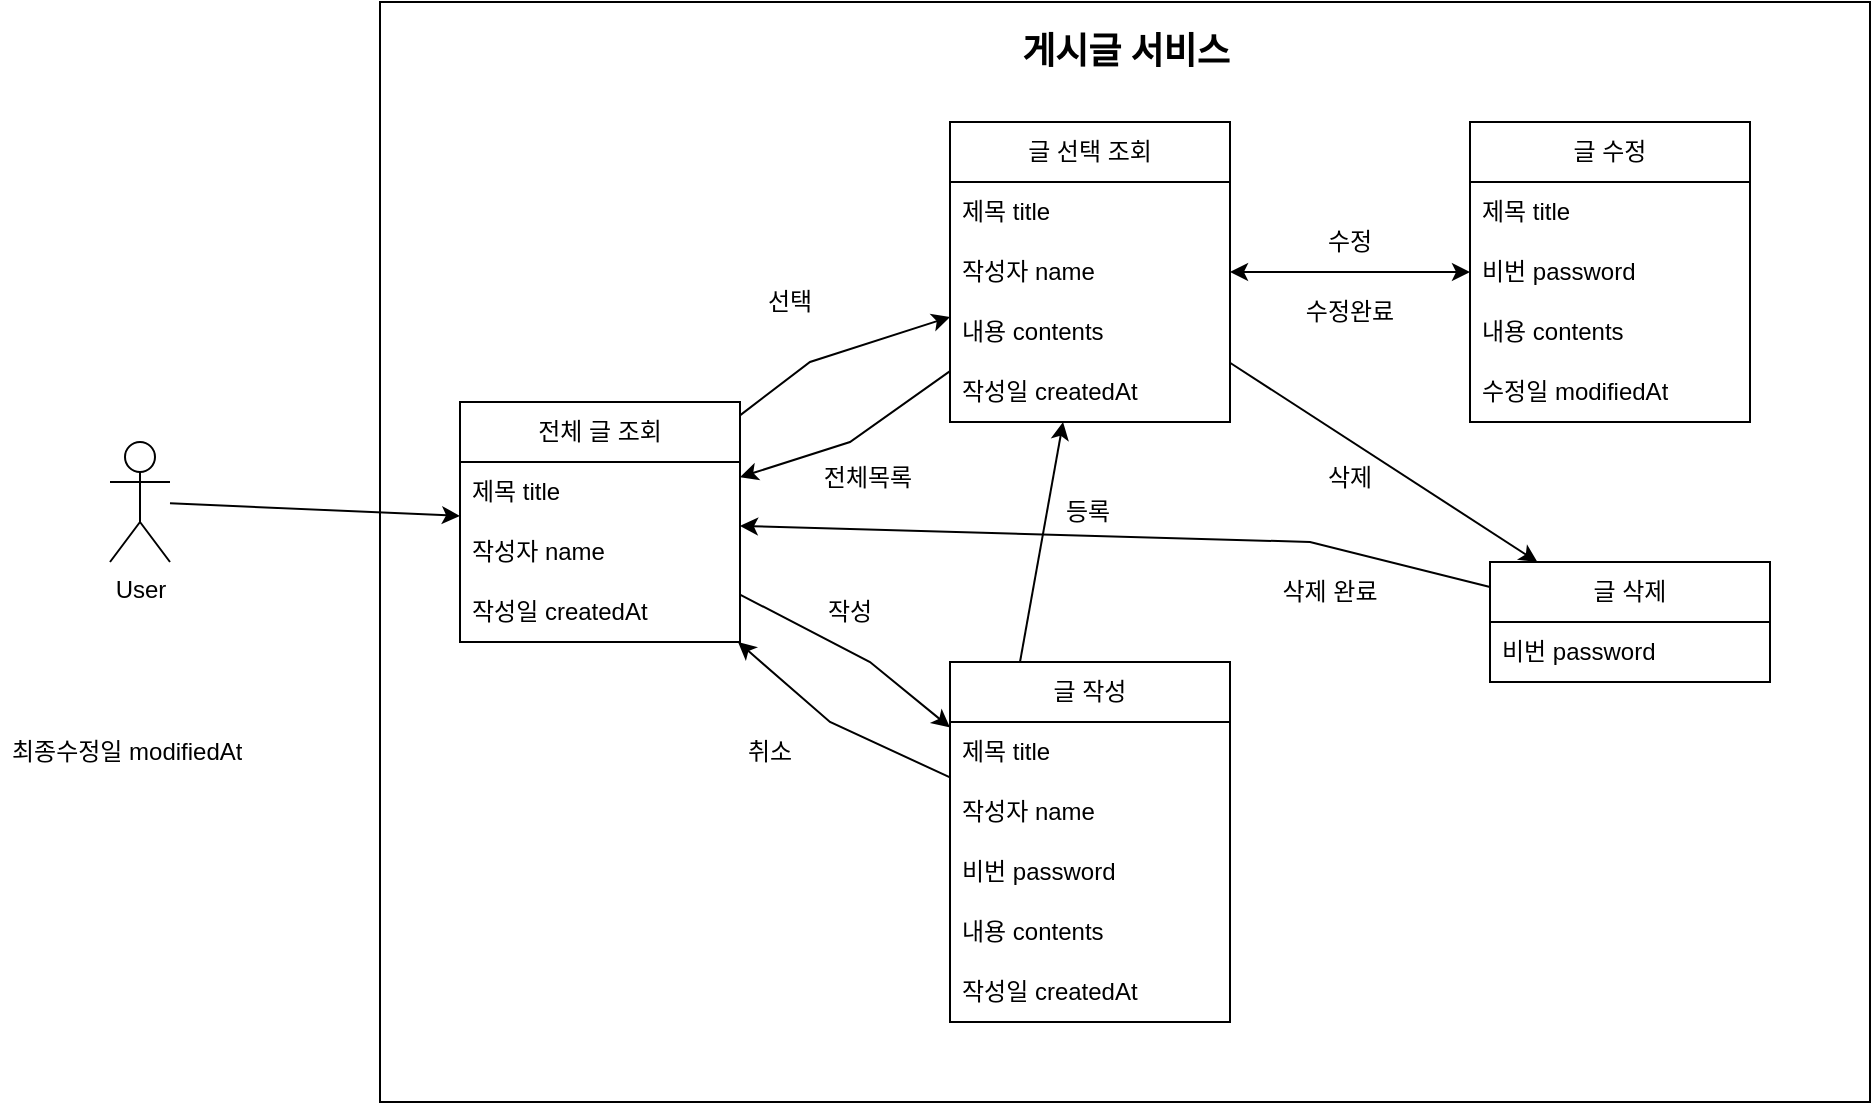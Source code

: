<mxfile version="22.0.8" type="github">
  <diagram name="페이지-1" id="_MqOBc1T33jrnYwqbLqr">
    <mxGraphModel dx="2261" dy="758" grid="1" gridSize="10" guides="1" tooltips="1" connect="1" arrows="1" fold="1" page="1" pageScale="1" pageWidth="827" pageHeight="1169" math="0" shadow="0">
      <root>
        <mxCell id="0" />
        <mxCell id="1" parent="0" />
        <mxCell id="qfqgAnz6_im0zXcbRkbM-11" value="" style="rounded=0;whiteSpace=wrap;html=1;" vertex="1" parent="1">
          <mxGeometry x="45" y="110" width="745" height="550" as="geometry" />
        </mxCell>
        <mxCell id="qfqgAnz6_im0zXcbRkbM-1" value="User" style="shape=umlActor;verticalLabelPosition=bottom;verticalAlign=top;html=1;outlineConnect=0;" vertex="1" parent="1">
          <mxGeometry x="-90" y="330" width="30" height="60" as="geometry" />
        </mxCell>
        <mxCell id="qfqgAnz6_im0zXcbRkbM-3" value="&lt;h2&gt;&lt;font face=&quot;Tahoma&quot;&gt;게시글 서비스&lt;/font&gt;&lt;/h2&gt;" style="text;html=1;strokeColor=none;fillColor=none;align=center;verticalAlign=middle;whiteSpace=wrap;rounded=0;" vertex="1" parent="1">
          <mxGeometry x="323.5" y="120" width="188" height="30" as="geometry" />
        </mxCell>
        <mxCell id="qfqgAnz6_im0zXcbRkbM-4" value="글 작성" style="swimlane;fontStyle=0;childLayout=stackLayout;horizontal=1;startSize=30;horizontalStack=0;resizeParent=1;resizeParentMax=0;resizeLast=0;collapsible=1;marginBottom=0;whiteSpace=wrap;html=1;fontFamily=Helvetica;" vertex="1" parent="1">
          <mxGeometry x="330" y="440" width="140" height="180" as="geometry">
            <mxRectangle x="220" y="200" width="120" height="30" as="alternateBounds" />
          </mxGeometry>
        </mxCell>
        <mxCell id="qfqgAnz6_im0zXcbRkbM-5" value="제목 title" style="text;strokeColor=none;fillColor=none;align=left;verticalAlign=middle;spacingLeft=4;spacingRight=4;overflow=hidden;points=[[0,0.5],[1,0.5]];portConstraint=eastwest;rotatable=0;whiteSpace=wrap;html=1;fontFamily=Helvetica;" vertex="1" parent="qfqgAnz6_im0zXcbRkbM-4">
          <mxGeometry y="30" width="140" height="30" as="geometry" />
        </mxCell>
        <mxCell id="qfqgAnz6_im0zXcbRkbM-6" value="작성자 name" style="text;strokeColor=none;fillColor=none;align=left;verticalAlign=middle;spacingLeft=4;spacingRight=4;overflow=hidden;points=[[0,0.5],[1,0.5]];portConstraint=eastwest;rotatable=0;whiteSpace=wrap;html=1;" vertex="1" parent="qfqgAnz6_im0zXcbRkbM-4">
          <mxGeometry y="60" width="140" height="30" as="geometry" />
        </mxCell>
        <mxCell id="qfqgAnz6_im0zXcbRkbM-10" value="비번 password" style="text;strokeColor=none;fillColor=none;align=left;verticalAlign=middle;spacingLeft=4;spacingRight=4;overflow=hidden;points=[[0,0.5],[1,0.5]];portConstraint=eastwest;rotatable=0;whiteSpace=wrap;html=1;" vertex="1" parent="qfqgAnz6_im0zXcbRkbM-4">
          <mxGeometry y="90" width="140" height="30" as="geometry" />
        </mxCell>
        <mxCell id="qfqgAnz6_im0zXcbRkbM-7" value="내용 contents" style="text;strokeColor=none;fillColor=none;align=left;verticalAlign=middle;spacingLeft=4;spacingRight=4;overflow=hidden;points=[[0,0.5],[1,0.5]];portConstraint=eastwest;rotatable=0;whiteSpace=wrap;html=1;" vertex="1" parent="qfqgAnz6_im0zXcbRkbM-4">
          <mxGeometry y="120" width="140" height="30" as="geometry" />
        </mxCell>
        <mxCell id="qfqgAnz6_im0zXcbRkbM-8" value="작성일 createdAt" style="text;strokeColor=none;fillColor=none;align=left;verticalAlign=middle;spacingLeft=4;spacingRight=4;overflow=hidden;points=[[0,0.5],[1,0.5]];portConstraint=eastwest;rotatable=0;whiteSpace=wrap;html=1;" vertex="1" parent="qfqgAnz6_im0zXcbRkbM-4">
          <mxGeometry y="150" width="140" height="30" as="geometry" />
        </mxCell>
        <mxCell id="qfqgAnz6_im0zXcbRkbM-9" value="최종수정일 modifiedAt" style="text;strokeColor=none;fillColor=none;align=left;verticalAlign=middle;spacingLeft=4;spacingRight=4;overflow=hidden;points=[[0,0.5],[1,0.5]];portConstraint=eastwest;rotatable=0;whiteSpace=wrap;html=1;" vertex="1" parent="1">
          <mxGeometry x="-145" y="470" width="140" height="30" as="geometry" />
        </mxCell>
        <mxCell id="qfqgAnz6_im0zXcbRkbM-12" value="" style="endArrow=classic;html=1;rounded=0;" edge="1" parent="1" source="qfqgAnz6_im0zXcbRkbM-1" target="qfqgAnz6_im0zXcbRkbM-13">
          <mxGeometry width="50" height="50" relative="1" as="geometry">
            <mxPoint x="295" y="390" as="sourcePoint" />
            <mxPoint x="345" y="340" as="targetPoint" />
          </mxGeometry>
        </mxCell>
        <mxCell id="qfqgAnz6_im0zXcbRkbM-13" value="전체 글 조회" style="swimlane;fontStyle=0;childLayout=stackLayout;horizontal=1;startSize=30;horizontalStack=0;resizeParent=1;resizeParentMax=0;resizeLast=0;collapsible=1;marginBottom=0;whiteSpace=wrap;html=1;fontFamily=Helvetica;" vertex="1" parent="1">
          <mxGeometry x="85" y="310" width="140" height="120" as="geometry">
            <mxRectangle x="220" y="200" width="120" height="30" as="alternateBounds" />
          </mxGeometry>
        </mxCell>
        <mxCell id="qfqgAnz6_im0zXcbRkbM-14" value="제목 title" style="text;strokeColor=none;fillColor=none;align=left;verticalAlign=middle;spacingLeft=4;spacingRight=4;overflow=hidden;points=[[0,0.5],[1,0.5]];portConstraint=eastwest;rotatable=0;whiteSpace=wrap;html=1;fontFamily=Helvetica;" vertex="1" parent="qfqgAnz6_im0zXcbRkbM-13">
          <mxGeometry y="30" width="140" height="30" as="geometry" />
        </mxCell>
        <mxCell id="qfqgAnz6_im0zXcbRkbM-15" value="작성자 name" style="text;strokeColor=none;fillColor=none;align=left;verticalAlign=middle;spacingLeft=4;spacingRight=4;overflow=hidden;points=[[0,0.5],[1,0.5]];portConstraint=eastwest;rotatable=0;whiteSpace=wrap;html=1;" vertex="1" parent="qfqgAnz6_im0zXcbRkbM-13">
          <mxGeometry y="60" width="140" height="30" as="geometry" />
        </mxCell>
        <mxCell id="qfqgAnz6_im0zXcbRkbM-18" value="작성일 createdAt" style="text;strokeColor=none;fillColor=none;align=left;verticalAlign=middle;spacingLeft=4;spacingRight=4;overflow=hidden;points=[[0,0.5],[1,0.5]];portConstraint=eastwest;rotatable=0;whiteSpace=wrap;html=1;" vertex="1" parent="qfqgAnz6_im0zXcbRkbM-13">
          <mxGeometry y="90" width="140" height="30" as="geometry" />
        </mxCell>
        <mxCell id="qfqgAnz6_im0zXcbRkbM-25" value="글 수정" style="swimlane;fontStyle=0;childLayout=stackLayout;horizontal=1;startSize=30;horizontalStack=0;resizeParent=1;resizeParentMax=0;resizeLast=0;collapsible=1;marginBottom=0;whiteSpace=wrap;html=1;fontFamily=Helvetica;" vertex="1" parent="1">
          <mxGeometry x="590" y="170" width="140" height="150" as="geometry">
            <mxRectangle x="220" y="200" width="120" height="30" as="alternateBounds" />
          </mxGeometry>
        </mxCell>
        <mxCell id="qfqgAnz6_im0zXcbRkbM-26" value="제목 title" style="text;strokeColor=none;fillColor=none;align=left;verticalAlign=middle;spacingLeft=4;spacingRight=4;overflow=hidden;points=[[0,0.5],[1,0.5]];portConstraint=eastwest;rotatable=0;whiteSpace=wrap;html=1;fontFamily=Helvetica;" vertex="1" parent="qfqgAnz6_im0zXcbRkbM-25">
          <mxGeometry y="30" width="140" height="30" as="geometry" />
        </mxCell>
        <mxCell id="qfqgAnz6_im0zXcbRkbM-28" value="비번 password" style="text;strokeColor=none;fillColor=none;align=left;verticalAlign=middle;spacingLeft=4;spacingRight=4;overflow=hidden;points=[[0,0.5],[1,0.5]];portConstraint=eastwest;rotatable=0;whiteSpace=wrap;html=1;" vertex="1" parent="qfqgAnz6_im0zXcbRkbM-25">
          <mxGeometry y="60" width="140" height="30" as="geometry" />
        </mxCell>
        <mxCell id="qfqgAnz6_im0zXcbRkbM-29" value="내용 contents" style="text;strokeColor=none;fillColor=none;align=left;verticalAlign=middle;spacingLeft=4;spacingRight=4;overflow=hidden;points=[[0,0.5],[1,0.5]];portConstraint=eastwest;rotatable=0;whiteSpace=wrap;html=1;" vertex="1" parent="qfqgAnz6_im0zXcbRkbM-25">
          <mxGeometry y="90" width="140" height="30" as="geometry" />
        </mxCell>
        <mxCell id="qfqgAnz6_im0zXcbRkbM-30" value="수정일 modifiedAt" style="text;strokeColor=none;fillColor=none;align=left;verticalAlign=middle;spacingLeft=4;spacingRight=4;overflow=hidden;points=[[0,0.5],[1,0.5]];portConstraint=eastwest;rotatable=0;whiteSpace=wrap;html=1;" vertex="1" parent="qfqgAnz6_im0zXcbRkbM-25">
          <mxGeometry y="120" width="140" height="30" as="geometry" />
        </mxCell>
        <mxCell id="qfqgAnz6_im0zXcbRkbM-31" value="글 삭제" style="swimlane;fontStyle=0;childLayout=stackLayout;horizontal=1;startSize=30;horizontalStack=0;resizeParent=1;resizeParentMax=0;resizeLast=0;collapsible=1;marginBottom=0;whiteSpace=wrap;html=1;fontFamily=Helvetica;" vertex="1" parent="1">
          <mxGeometry x="600" y="390" width="140" height="60" as="geometry">
            <mxRectangle x="220" y="200" width="120" height="30" as="alternateBounds" />
          </mxGeometry>
        </mxCell>
        <mxCell id="qfqgAnz6_im0zXcbRkbM-34" value="비번 password" style="text;strokeColor=none;fillColor=none;align=left;verticalAlign=middle;spacingLeft=4;spacingRight=4;overflow=hidden;points=[[0,0.5],[1,0.5]];portConstraint=eastwest;rotatable=0;whiteSpace=wrap;html=1;" vertex="1" parent="qfqgAnz6_im0zXcbRkbM-31">
          <mxGeometry y="30" width="140" height="30" as="geometry" />
        </mxCell>
        <mxCell id="qfqgAnz6_im0zXcbRkbM-19" value="글 선택 조회" style="swimlane;fontStyle=0;childLayout=stackLayout;horizontal=1;startSize=30;horizontalStack=0;resizeParent=1;resizeParentMax=0;resizeLast=0;collapsible=1;marginBottom=0;whiteSpace=wrap;html=1;fontFamily=Helvetica;" vertex="1" parent="1">
          <mxGeometry x="330" y="170" width="140" height="150" as="geometry">
            <mxRectangle x="220" y="200" width="120" height="30" as="alternateBounds" />
          </mxGeometry>
        </mxCell>
        <mxCell id="qfqgAnz6_im0zXcbRkbM-20" value="제목 title" style="text;strokeColor=none;fillColor=none;align=left;verticalAlign=middle;spacingLeft=4;spacingRight=4;overflow=hidden;points=[[0,0.5],[1,0.5]];portConstraint=eastwest;rotatable=0;whiteSpace=wrap;html=1;fontFamily=Helvetica;" vertex="1" parent="qfqgAnz6_im0zXcbRkbM-19">
          <mxGeometry y="30" width="140" height="30" as="geometry" />
        </mxCell>
        <mxCell id="qfqgAnz6_im0zXcbRkbM-21" value="작성자 name" style="text;strokeColor=none;fillColor=none;align=left;verticalAlign=middle;spacingLeft=4;spacingRight=4;overflow=hidden;points=[[0,0.5],[1,0.5]];portConstraint=eastwest;rotatable=0;whiteSpace=wrap;html=1;" vertex="1" parent="qfqgAnz6_im0zXcbRkbM-19">
          <mxGeometry y="60" width="140" height="30" as="geometry" />
        </mxCell>
        <mxCell id="qfqgAnz6_im0zXcbRkbM-23" value="내용 contents" style="text;strokeColor=none;fillColor=none;align=left;verticalAlign=middle;spacingLeft=4;spacingRight=4;overflow=hidden;points=[[0,0.5],[1,0.5]];portConstraint=eastwest;rotatable=0;whiteSpace=wrap;html=1;" vertex="1" parent="qfqgAnz6_im0zXcbRkbM-19">
          <mxGeometry y="90" width="140" height="30" as="geometry" />
        </mxCell>
        <mxCell id="qfqgAnz6_im0zXcbRkbM-24" value="작성일 createdAt" style="text;strokeColor=none;fillColor=none;align=left;verticalAlign=middle;spacingLeft=4;spacingRight=4;overflow=hidden;points=[[0,0.5],[1,0.5]];portConstraint=eastwest;rotatable=0;whiteSpace=wrap;html=1;" vertex="1" parent="qfqgAnz6_im0zXcbRkbM-19">
          <mxGeometry y="120" width="140" height="30" as="geometry" />
        </mxCell>
        <mxCell id="qfqgAnz6_im0zXcbRkbM-39" value="" style="endArrow=classic;startArrow=classic;html=1;rounded=0;" edge="1" parent="1" source="qfqgAnz6_im0zXcbRkbM-19" target="qfqgAnz6_im0zXcbRkbM-25">
          <mxGeometry width="50" height="50" relative="1" as="geometry">
            <mxPoint x="390" y="490" as="sourcePoint" />
            <mxPoint x="440" y="440" as="targetPoint" />
          </mxGeometry>
        </mxCell>
        <mxCell id="qfqgAnz6_im0zXcbRkbM-42" value="" style="endArrow=classic;html=1;rounded=0;exitX=0.25;exitY=0;exitDx=0;exitDy=0;" edge="1" parent="1" source="qfqgAnz6_im0zXcbRkbM-4" target="qfqgAnz6_im0zXcbRkbM-19">
          <mxGeometry width="50" height="50" relative="1" as="geometry">
            <mxPoint x="350" y="400" as="sourcePoint" />
            <mxPoint x="400" y="350" as="targetPoint" />
          </mxGeometry>
        </mxCell>
        <mxCell id="qfqgAnz6_im0zXcbRkbM-43" value="취소" style="text;html=1;strokeColor=none;fillColor=none;align=center;verticalAlign=middle;whiteSpace=wrap;rounded=0;" vertex="1" parent="1">
          <mxGeometry x="210" y="470" width="60" height="30" as="geometry" />
        </mxCell>
        <mxCell id="qfqgAnz6_im0zXcbRkbM-45" value="등록" style="text;html=1;strokeColor=none;fillColor=none;align=center;verticalAlign=middle;whiteSpace=wrap;rounded=0;" vertex="1" parent="1">
          <mxGeometry x="369" y="350" width="60" height="30" as="geometry" />
        </mxCell>
        <mxCell id="qfqgAnz6_im0zXcbRkbM-46" value="" style="endArrow=classic;html=1;rounded=0;" edge="1" parent="1" source="qfqgAnz6_im0zXcbRkbM-13" target="qfqgAnz6_im0zXcbRkbM-4">
          <mxGeometry width="50" height="50" relative="1" as="geometry">
            <mxPoint x="390" y="490" as="sourcePoint" />
            <mxPoint x="440" y="440" as="targetPoint" />
            <Array as="points">
              <mxPoint x="290" y="440" />
            </Array>
          </mxGeometry>
        </mxCell>
        <mxCell id="qfqgAnz6_im0zXcbRkbM-47" value="" style="endArrow=classic;html=1;rounded=0;" edge="1" parent="1" source="qfqgAnz6_im0zXcbRkbM-4" target="qfqgAnz6_im0zXcbRkbM-13">
          <mxGeometry width="50" height="50" relative="1" as="geometry">
            <mxPoint x="340" y="494" as="sourcePoint" />
            <mxPoint x="235" y="426" as="targetPoint" />
            <Array as="points">
              <mxPoint x="270" y="470" />
            </Array>
          </mxGeometry>
        </mxCell>
        <mxCell id="qfqgAnz6_im0zXcbRkbM-48" value="작성" style="text;html=1;strokeColor=none;fillColor=none;align=center;verticalAlign=middle;whiteSpace=wrap;rounded=0;" vertex="1" parent="1">
          <mxGeometry x="250" y="400" width="60" height="30" as="geometry" />
        </mxCell>
        <mxCell id="qfqgAnz6_im0zXcbRkbM-49" value="" style="endArrow=classic;html=1;rounded=0;" edge="1" parent="1" source="qfqgAnz6_im0zXcbRkbM-13" target="qfqgAnz6_im0zXcbRkbM-19">
          <mxGeometry width="50" height="50" relative="1" as="geometry">
            <mxPoint x="390" y="490" as="sourcePoint" />
            <mxPoint x="440" y="440" as="targetPoint" />
            <Array as="points">
              <mxPoint x="260" y="290" />
            </Array>
          </mxGeometry>
        </mxCell>
        <mxCell id="qfqgAnz6_im0zXcbRkbM-50" value="선택" style="text;html=1;strokeColor=none;fillColor=none;align=center;verticalAlign=middle;whiteSpace=wrap;rounded=0;" vertex="1" parent="1">
          <mxGeometry x="220" y="245" width="60" height="30" as="geometry" />
        </mxCell>
        <mxCell id="qfqgAnz6_im0zXcbRkbM-51" value="" style="endArrow=classic;html=1;rounded=0;" edge="1" parent="1" source="qfqgAnz6_im0zXcbRkbM-19" target="qfqgAnz6_im0zXcbRkbM-13">
          <mxGeometry width="50" height="50" relative="1" as="geometry">
            <mxPoint x="390" y="490" as="sourcePoint" />
            <mxPoint x="440" y="440" as="targetPoint" />
            <Array as="points">
              <mxPoint x="280" y="330" />
            </Array>
          </mxGeometry>
        </mxCell>
        <mxCell id="qfqgAnz6_im0zXcbRkbM-52" value="전체목록" style="text;html=1;strokeColor=none;fillColor=none;align=center;verticalAlign=middle;whiteSpace=wrap;rounded=0;" vertex="1" parent="1">
          <mxGeometry x="259" y="333" width="60" height="30" as="geometry" />
        </mxCell>
        <mxCell id="qfqgAnz6_im0zXcbRkbM-53" value="수정" style="text;html=1;strokeColor=none;fillColor=none;align=center;verticalAlign=middle;whiteSpace=wrap;rounded=0;" vertex="1" parent="1">
          <mxGeometry x="500" y="215" width="60" height="30" as="geometry" />
        </mxCell>
        <mxCell id="qfqgAnz6_im0zXcbRkbM-54" value="수정완료" style="text;html=1;strokeColor=none;fillColor=none;align=center;verticalAlign=middle;whiteSpace=wrap;rounded=0;" vertex="1" parent="1">
          <mxGeometry x="500" y="250" width="60" height="30" as="geometry" />
        </mxCell>
        <mxCell id="qfqgAnz6_im0zXcbRkbM-55" value="" style="endArrow=classic;html=1;rounded=0;" edge="1" parent="1" source="qfqgAnz6_im0zXcbRkbM-19" target="qfqgAnz6_im0zXcbRkbM-31">
          <mxGeometry width="50" height="50" relative="1" as="geometry">
            <mxPoint x="390" y="490" as="sourcePoint" />
            <mxPoint x="440" y="440" as="targetPoint" />
            <Array as="points" />
          </mxGeometry>
        </mxCell>
        <mxCell id="qfqgAnz6_im0zXcbRkbM-56" value="" style="endArrow=classic;html=1;rounded=0;" edge="1" parent="1" source="qfqgAnz6_im0zXcbRkbM-31" target="qfqgAnz6_im0zXcbRkbM-13">
          <mxGeometry width="50" height="50" relative="1" as="geometry">
            <mxPoint x="390" y="490" as="sourcePoint" />
            <mxPoint x="440" y="440" as="targetPoint" />
            <Array as="points">
              <mxPoint x="510" y="380" />
            </Array>
          </mxGeometry>
        </mxCell>
        <mxCell id="qfqgAnz6_im0zXcbRkbM-57" value="삭제" style="text;html=1;strokeColor=none;fillColor=none;align=center;verticalAlign=middle;whiteSpace=wrap;rounded=0;" vertex="1" parent="1">
          <mxGeometry x="500" y="333" width="60" height="30" as="geometry" />
        </mxCell>
        <mxCell id="qfqgAnz6_im0zXcbRkbM-58" value="삭제 완료" style="text;html=1;strokeColor=none;fillColor=none;align=center;verticalAlign=middle;whiteSpace=wrap;rounded=0;" vertex="1" parent="1">
          <mxGeometry x="490" y="390" width="60" height="30" as="geometry" />
        </mxCell>
      </root>
    </mxGraphModel>
  </diagram>
</mxfile>
